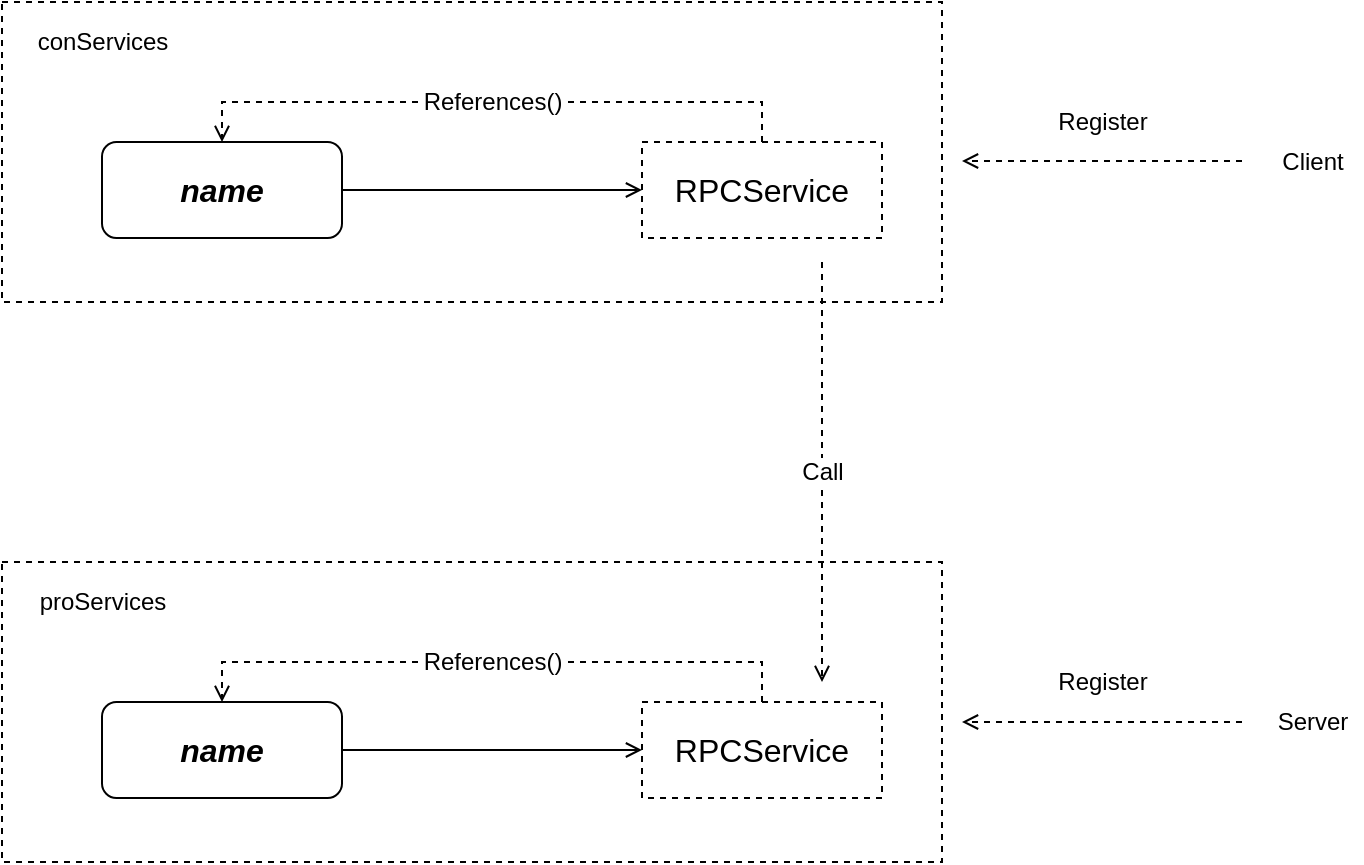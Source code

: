 <mxfile version="12.6.5" type="device" pages="3"><diagram id="veroIid8GtMyDfBm8_H8" name="consumer-provider"><mxGraphModel dx="946" dy="680" grid="1" gridSize="10" guides="1" tooltips="1" connect="1" arrows="1" fold="1" page="1" pageScale="1" pageWidth="850" pageHeight="1100" math="0" shadow="0"><root><mxCell id="0"/><mxCell id="1" parent="0"/><mxCell id="cSH93igRojIt0S8pr1zq-5" value="" style="rounded=0;whiteSpace=wrap;html=1;dashed=1;fillColor=#ffffff;fontSize=12;" vertex="1" parent="1"><mxGeometry x="50" y="330" width="470" height="150" as="geometry"/></mxCell><mxCell id="cSH93igRojIt0S8pr1zq-3" style="edgeStyle=orthogonalEdgeStyle;rounded=0;orthogonalLoop=1;jettySize=auto;html=1;exitX=1;exitY=0.5;exitDx=0;exitDy=0;fontSize=16;endArrow=open;endFill=0;" edge="1" parent="1" source="cSH93igRojIt0S8pr1zq-1" target="cSH93igRojIt0S8pr1zq-2"><mxGeometry relative="1" as="geometry"/></mxCell><mxCell id="cSH93igRojIt0S8pr1zq-1" value="name" style="rounded=1;whiteSpace=wrap;html=1;fontSize=16;fontStyle=3" vertex="1" parent="1"><mxGeometry x="100" y="400" width="120" height="48" as="geometry"/></mxCell><mxCell id="cSH93igRojIt0S8pr1zq-4" value="References()" style="edgeStyle=orthogonalEdgeStyle;rounded=0;orthogonalLoop=1;jettySize=auto;html=1;exitX=0.5;exitY=0;exitDx=0;exitDy=0;entryX=0.5;entryY=0;entryDx=0;entryDy=0;endArrow=open;endFill=0;fontSize=12;dashed=1;" edge="1" parent="1" source="cSH93igRojIt0S8pr1zq-2" target="cSH93igRojIt0S8pr1zq-1"><mxGeometry relative="1" as="geometry"/></mxCell><mxCell id="cSH93igRojIt0S8pr1zq-2" value="RPCService" style="rounded=0;whiteSpace=wrap;html=1;fontSize=16;fillColor=#ffffff;dashed=1;" vertex="1" parent="1"><mxGeometry x="370" y="400" width="120" height="48" as="geometry"/></mxCell><mxCell id="cSH93igRojIt0S8pr1zq-6" value="proServices" style="text;html=1;align=center;verticalAlign=middle;resizable=0;points=[];autosize=1;fontSize=12;" vertex="1" parent="1"><mxGeometry x="60" y="340" width="80" height="20" as="geometry"/></mxCell><mxCell id="cSH93igRojIt0S8pr1zq-7" value="" style="rounded=0;whiteSpace=wrap;html=1;dashed=1;fillColor=#ffffff;fontSize=12;" vertex="1" parent="1"><mxGeometry x="50" y="50" width="470" height="150" as="geometry"/></mxCell><mxCell id="cSH93igRojIt0S8pr1zq-8" style="edgeStyle=orthogonalEdgeStyle;rounded=0;orthogonalLoop=1;jettySize=auto;html=1;exitX=1;exitY=0.5;exitDx=0;exitDy=0;fontSize=16;endArrow=open;endFill=0;" edge="1" parent="1" source="cSH93igRojIt0S8pr1zq-9" target="cSH93igRojIt0S8pr1zq-11"><mxGeometry relative="1" as="geometry"/></mxCell><mxCell id="cSH93igRojIt0S8pr1zq-9" value="name" style="rounded=1;whiteSpace=wrap;html=1;fontSize=16;fontStyle=3" vertex="1" parent="1"><mxGeometry x="100" y="120" width="120" height="48" as="geometry"/></mxCell><mxCell id="cSH93igRojIt0S8pr1zq-10" value="References()" style="edgeStyle=orthogonalEdgeStyle;rounded=0;orthogonalLoop=1;jettySize=auto;html=1;exitX=0.5;exitY=0;exitDx=0;exitDy=0;entryX=0.5;entryY=0;entryDx=0;entryDy=0;endArrow=open;endFill=0;fontSize=12;dashed=1;" edge="1" parent="1" source="cSH93igRojIt0S8pr1zq-11" target="cSH93igRojIt0S8pr1zq-9"><mxGeometry relative="1" as="geometry"/></mxCell><mxCell id="cSH93igRojIt0S8pr1zq-11" value="RPCService" style="rounded=0;whiteSpace=wrap;html=1;fontSize=16;fillColor=#ffffff;dashed=1;" vertex="1" parent="1"><mxGeometry x="370" y="120" width="120" height="48" as="geometry"/></mxCell><mxCell id="cSH93igRojIt0S8pr1zq-12" value="conServices" style="text;html=1;align=center;verticalAlign=middle;resizable=0;points=[];autosize=1;fontSize=12;" vertex="1" parent="1"><mxGeometry x="60" y="60" width="80" height="20" as="geometry"/></mxCell><mxCell id="cSH93igRojIt0S8pr1zq-13" value="Client" style="text;html=1;align=center;verticalAlign=middle;resizable=0;points=[];autosize=1;fontSize=12;" vertex="1" parent="1"><mxGeometry x="680" y="120" width="50" height="20" as="geometry"/></mxCell><mxCell id="cSH93igRojIt0S8pr1zq-14" value="Server" style="text;html=1;align=center;verticalAlign=middle;resizable=0;points=[];autosize=1;fontSize=12;" vertex="1" parent="1"><mxGeometry x="680" y="400" width="50" height="20" as="geometry"/></mxCell><mxCell id="cSH93igRojIt0S8pr1zq-15" value="" style="endArrow=open;html=1;dashed=1;fontSize=12;endFill=0;" edge="1" parent="1"><mxGeometry width="50" height="50" relative="1" as="geometry"><mxPoint x="670" y="410" as="sourcePoint"/><mxPoint x="530" y="410" as="targetPoint"/></mxGeometry></mxCell><mxCell id="cSH93igRojIt0S8pr1zq-16" value="Register" style="text;html=1;align=center;verticalAlign=middle;resizable=0;points=[];autosize=1;fontSize=12;" vertex="1" parent="1"><mxGeometry x="570" y="380" width="60" height="20" as="geometry"/></mxCell><mxCell id="cSH93igRojIt0S8pr1zq-17" value="" style="endArrow=open;html=1;dashed=1;fontSize=12;endFill=0;" edge="1" parent="1"><mxGeometry width="50" height="50" relative="1" as="geometry"><mxPoint x="670" y="129.5" as="sourcePoint"/><mxPoint x="530" y="129.5" as="targetPoint"/></mxGeometry></mxCell><mxCell id="cSH93igRojIt0S8pr1zq-18" value="Register" style="text;html=1;align=center;verticalAlign=middle;resizable=0;points=[];autosize=1;fontSize=12;" vertex="1" parent="1"><mxGeometry x="570" y="100" width="60" height="20" as="geometry"/></mxCell><mxCell id="cSH93igRojIt0S8pr1zq-19" value="Call" style="endArrow=open;html=1;dashed=1;fontSize=12;endFill=0;" edge="1" parent="1"><mxGeometry width="50" height="50" relative="1" as="geometry"><mxPoint x="460" y="180" as="sourcePoint"/><mxPoint x="460" y="390" as="targetPoint"/></mxGeometry></mxCell></root></mxGraphModel></diagram><diagram id="GlZA-EW6GJeinKVtOB_a" name="protocol-dubbo-extension"><mxGraphModel dx="946" dy="680" grid="1" gridSize="10" guides="1" tooltips="1" connect="1" arrows="1" fold="1" page="1" pageScale="1" pageWidth="850" pageHeight="1100" math="0" shadow="0"><root><mxCell id="cbuHNPeMsA_85KcvKkK4-0"/><mxCell id="cbuHNPeMsA_85KcvKkK4-1" parent="cbuHNPeMsA_85KcvKkK4-0"/><mxCell id="6rv5fnzqFoZkt5t2jVnz-82" value="" style="rounded=0;whiteSpace=wrap;html=1;fillColor=#ffffff;fontSize=12;align=left;dashed=1;strokeColor=#FF0000;" vertex="1" parent="cbuHNPeMsA_85KcvKkK4-1"><mxGeometry x="290" y="718" width="120" height="72" as="geometry"/></mxCell><mxCell id="6rv5fnzqFoZkt5t2jVnz-2" style="edgeStyle=orthogonalEdgeStyle;rounded=0;orthogonalLoop=1;jettySize=auto;html=1;exitX=1;exitY=0.5;exitDx=0;exitDy=0;entryX=0;entryY=0.5;entryDx=0;entryDy=0;dashed=1;endArrow=open;endFill=0;fontSize=12;" edge="1" parent="cbuHNPeMsA_85KcvKkK4-1" source="6rv5fnzqFoZkt5t2jVnz-0" target="6rv5fnzqFoZkt5t2jVnz-1"><mxGeometry relative="1" as="geometry"/></mxCell><mxCell id="6rv5fnzqFoZkt5t2jVnz-0" value="dubbo" style="rounded=1;whiteSpace=wrap;html=1;fontSize=16;fontStyle=3" vertex="1" parent="cbuHNPeMsA_85KcvKkK4-1"><mxGeometry x="80" y="480" width="120" height="48" as="geometry"/></mxCell><mxCell id="6rv5fnzqFoZkt5t2jVnz-25" style="edgeStyle=orthogonalEdgeStyle;rounded=0;orthogonalLoop=1;jettySize=auto;html=1;exitX=0.5;exitY=0;exitDx=0;exitDy=0;endArrow=block;endFill=0;fontSize=12;entryX=0.5;entryY=1;entryDx=0;entryDy=0;dashed=1;" edge="1" parent="cbuHNPeMsA_85KcvKkK4-1" source="6rv5fnzqFoZkt5t2jVnz-1" target="6rv5fnzqFoZkt5t2jVnz-4"><mxGeometry relative="1" as="geometry"><mxPoint x="370" y="368" as="targetPoint"/></mxGeometry></mxCell><mxCell id="6rv5fnzqFoZkt5t2jVnz-1" value="DubboProtocol" style="rounded=0;whiteSpace=wrap;html=1;fontSize=16;fillColor=#ffffff;" vertex="1" parent="cbuHNPeMsA_85KcvKkK4-1"><mxGeometry x="310" y="480" width="120" height="48" as="geometry"/></mxCell><mxCell id="6rv5fnzqFoZkt5t2jVnz-7" value="&lt;span style=&quot;background-color: rgb(248 , 249 , 250)&quot;&gt;Refer()&lt;/span&gt;" style="rounded=0;orthogonalLoop=1;jettySize=auto;html=1;exitX=0.5;exitY=0;exitDx=0;exitDy=0;dashed=1;endArrow=open;endFill=0;fontSize=12;entryX=0.5;entryY=1;entryDx=0;entryDy=0;" edge="1" parent="cbuHNPeMsA_85KcvKkK4-1" source="6rv5fnzqFoZkt5t2jVnz-4" target="6rv5fnzqFoZkt5t2jVnz-10"><mxGeometry relative="1" as="geometry"/></mxCell><mxCell id="6rv5fnzqFoZkt5t2jVnz-42" style="edgeStyle=orthogonalEdgeStyle;rounded=0;orthogonalLoop=1;jettySize=auto;html=1;exitX=0;exitY=0.5;exitDx=0;exitDy=0;entryX=0;entryY=0.5;entryDx=0;entryDy=0;dashed=1;endArrow=open;endFill=0;fontSize=12;" edge="1" parent="cbuHNPeMsA_85KcvKkK4-1" source="6rv5fnzqFoZkt5t2jVnz-4" target="6rv5fnzqFoZkt5t2jVnz-6"><mxGeometry relative="1" as="geometry"/></mxCell><mxCell id="6rv5fnzqFoZkt5t2jVnz-4" value="Protocol" style="rounded=0;whiteSpace=wrap;html=1;fontSize=16;fillColor=#ffffff;dashed=1;" vertex="1" parent="cbuHNPeMsA_85KcvKkK4-1"><mxGeometry x="310" y="330" width="120" height="48" as="geometry"/></mxCell><mxCell id="6rv5fnzqFoZkt5t2jVnz-6" value="Exporter" style="rounded=0;whiteSpace=wrap;html=1;fontSize=16;fillColor=#ffffff;dashed=1;" vertex="1" parent="cbuHNPeMsA_85KcvKkK4-1"><mxGeometry x="310" y="30" width="120" height="48" as="geometry"/></mxCell><mxCell id="6rv5fnzqFoZkt5t2jVnz-13" value="&lt;span style=&quot;background-color: rgb(248 , 249 , 250)&quot;&gt;GetInvoker()&lt;/span&gt;" style="edgeStyle=orthogonalEdgeStyle;rounded=0;orthogonalLoop=1;jettySize=auto;html=1;entryX=0.5;entryY=0;entryDx=0;entryDy=0;dashed=1;endArrow=open;endFill=0;fontSize=12;exitX=0.5;exitY=1;exitDx=0;exitDy=0;" edge="1" parent="cbuHNPeMsA_85KcvKkK4-1" source="6rv5fnzqFoZkt5t2jVnz-6" target="6rv5fnzqFoZkt5t2jVnz-10"><mxGeometry relative="1" as="geometry"><mxPoint x="290" y="110" as="sourcePoint"/></mxGeometry></mxCell><mxCell id="6rv5fnzqFoZkt5t2jVnz-65" value="Invoke()" style="edgeStyle=orthogonalEdgeStyle;rounded=0;orthogonalLoop=1;jettySize=auto;html=1;exitX=1;exitY=0.5;exitDx=0;exitDy=0;dashed=1;endArrow=open;endFill=0;fontSize=12;" edge="1" parent="cbuHNPeMsA_85KcvKkK4-1" source="6rv5fnzqFoZkt5t2jVnz-10" target="6rv5fnzqFoZkt5t2jVnz-64"><mxGeometry relative="1" as="geometry"/></mxCell><mxCell id="6rv5fnzqFoZkt5t2jVnz-10" value="Invoker" style="rounded=0;whiteSpace=wrap;html=1;fontSize=16;fillColor=#ffffff;dashed=1;" vertex="1" parent="cbuHNPeMsA_85KcvKkK4-1"><mxGeometry x="310" y="180" width="120" height="48" as="geometry"/></mxCell><mxCell id="6rv5fnzqFoZkt5t2jVnz-35" value="invokers" style="edgeStyle=orthogonalEdgeStyle;rounded=0;orthogonalLoop=1;jettySize=auto;html=1;exitX=0;exitY=0.25;exitDx=0;exitDy=0;entryX=0;entryY=0.5;entryDx=0;entryDy=0;endArrow=open;endFill=0;fontSize=12;" edge="1" parent="cbuHNPeMsA_85KcvKkK4-1" source="6rv5fnzqFoZkt5t2jVnz-37" target="6rv5fnzqFoZkt5t2jVnz-38"><mxGeometry relative="1" as="geometry"/></mxCell><mxCell id="6rv5fnzqFoZkt5t2jVnz-47" value="exporterMap" style="edgeStyle=orthogonalEdgeStyle;rounded=0;orthogonalLoop=1;jettySize=auto;html=1;exitX=1;exitY=0.5;exitDx=0;exitDy=0;entryX=0;entryY=0.5;entryDx=0;entryDy=0;endArrow=open;endFill=0;fontSize=12;" edge="1" parent="cbuHNPeMsA_85KcvKkK4-1" source="6rv5fnzqFoZkt5t2jVnz-37" target="6rv5fnzqFoZkt5t2jVnz-41"><mxGeometry relative="1" as="geometry"/></mxCell><mxCell id="6rv5fnzqFoZkt5t2jVnz-37" value="BaseProtocol" style="rounded=0;whiteSpace=wrap;html=1;fontSize=16;fillColor=#ffffff;" vertex="1" parent="cbuHNPeMsA_85KcvKkK4-1"><mxGeometry x="300" y="860" width="120" height="48" as="geometry"/></mxCell><mxCell id="6rv5fnzqFoZkt5t2jVnz-38" value="" style="rounded=0;whiteSpace=wrap;html=1;fontSize=16;fillColor=#ffffff;" vertex="1" parent="cbuHNPeMsA_85KcvKkK4-1"><mxGeometry x="300" y="730" width="32" height="48" as="geometry"/></mxCell><mxCell id="6rv5fnzqFoZkt5t2jVnz-39" value="" style="rounded=0;whiteSpace=wrap;html=1;fontSize=16;fillColor=#ffffff;" vertex="1" parent="cbuHNPeMsA_85KcvKkK4-1"><mxGeometry x="332" y="730" width="32" height="48" as="geometry"/></mxCell><mxCell id="6rv5fnzqFoZkt5t2jVnz-54" value="append" style="edgeStyle=orthogonalEdgeStyle;rounded=0;orthogonalLoop=1;jettySize=auto;html=1;endArrow=open;endFill=0;fontSize=12;dashed=1;" edge="1" parent="cbuHNPeMsA_85KcvKkK4-1" target="6rv5fnzqFoZkt5t2jVnz-40"><mxGeometry relative="1" as="geometry"><mxPoint x="380" y="650" as="targetPoint"/><mxPoint x="380" y="660" as="sourcePoint"/></mxGeometry></mxCell><mxCell id="6rv5fnzqFoZkt5t2jVnz-40" value="" style="rounded=0;whiteSpace=wrap;html=1;fontSize=16;fillColor=#d5e8d4;strokeColor=#82b366;" vertex="1" parent="cbuHNPeMsA_85KcvKkK4-1"><mxGeometry x="364" y="730" width="32" height="48" as="geometry"/></mxCell><mxCell id="6rv5fnzqFoZkt5t2jVnz-58" style="edgeStyle=orthogonalEdgeStyle;rounded=0;orthogonalLoop=1;jettySize=auto;html=1;exitX=1;exitY=0.5;exitDx=0;exitDy=0;entryX=0;entryY=0.5;entryDx=0;entryDy=0;dashed=1;endArrow=open;endFill=0;fontSize=12;" edge="1" parent="cbuHNPeMsA_85KcvKkK4-1" source="6rv5fnzqFoZkt5t2jVnz-41" target="6rv5fnzqFoZkt5t2jVnz-57"><mxGeometry relative="1" as="geometry"/></mxCell><mxCell id="6rv5fnzqFoZkt5t2jVnz-41" value="Map" style="rounded=0;whiteSpace=wrap;html=1;fontSize=16;fillColor=#dae8fc;strokeColor=#6c8ebf;" vertex="1" parent="cbuHNPeMsA_85KcvKkK4-1"><mxGeometry x="540" y="860" width="120" height="48" as="geometry"/></mxCell><mxCell id="6rv5fnzqFoZkt5t2jVnz-43" value="Export(Invoker)" style="text;html=1;align=center;verticalAlign=middle;resizable=0;points=[];autosize=1;fontSize=12;" vertex="1" parent="cbuHNPeMsA_85KcvKkK4-1"><mxGeometry x="180" y="194" width="100" height="20" as="geometry"/></mxCell><mxCell id="6rv5fnzqFoZkt5t2jVnz-44" value="" style="endArrow=none;dashed=1;html=1;fontSize=12;" edge="1" parent="cbuHNPeMsA_85KcvKkK4-1"><mxGeometry width="50" height="50" relative="1" as="geometry"><mxPoint x="10" y="560" as="sourcePoint"/><mxPoint x="930" y="560" as="targetPoint"/></mxGeometry></mxCell><mxCell id="6rv5fnzqFoZkt5t2jVnz-46" style="edgeStyle=orthogonalEdgeStyle;rounded=0;orthogonalLoop=1;jettySize=auto;html=1;exitX=1;exitY=0.5;exitDx=0;exitDy=0;endArrow=open;endFill=0;fontSize=12;" edge="1" parent="cbuHNPeMsA_85KcvKkK4-1" source="6rv5fnzqFoZkt5t2jVnz-45" target="6rv5fnzqFoZkt5t2jVnz-37"><mxGeometry relative="1" as="geometry"/></mxCell><mxCell id="6rv5fnzqFoZkt5t2jVnz-45" value="DubboProtocol" style="rounded=0;whiteSpace=wrap;html=1;fontSize=16;fillColor=#ffffff;" vertex="1" parent="cbuHNPeMsA_85KcvKkK4-1"><mxGeometry x="60" y="860" width="120" height="48" as="geometry"/></mxCell><mxCell id="6rv5fnzqFoZkt5t2jVnz-48" value="protocol" style="text;html=1;align=left;verticalAlign=middle;resizable=0;points=[];autosize=1;fontSize=12;" vertex="1" parent="cbuHNPeMsA_85KcvKkK4-1"><mxGeometry x="310" y="10" width="60" height="20" as="geometry"/></mxCell><mxCell id="6rv5fnzqFoZkt5t2jVnz-49" value="protocol" style="text;html=1;align=left;verticalAlign=middle;resizable=0;points=[];autosize=1;fontSize=12;" vertex="1" parent="cbuHNPeMsA_85KcvKkK4-1"><mxGeometry x="310" y="160" width="60" height="20" as="geometry"/></mxCell><mxCell id="6rv5fnzqFoZkt5t2jVnz-50" value="protocol" style="text;html=1;align=left;verticalAlign=middle;resizable=0;points=[];autosize=1;fontSize=12;" vertex="1" parent="cbuHNPeMsA_85KcvKkK4-1"><mxGeometry x="310" y="310" width="60" height="20" as="geometry"/></mxCell><mxCell id="6rv5fnzqFoZkt5t2jVnz-51" value="dubbo" style="text;html=1;align=left;verticalAlign=middle;resizable=0;points=[];autosize=1;fontSize=12;" vertex="1" parent="cbuHNPeMsA_85KcvKkK4-1"><mxGeometry x="310" y="460" width="50" height="20" as="geometry"/></mxCell><mxCell id="6rv5fnzqFoZkt5t2jVnz-60" value="key" style="edgeStyle=orthogonalEdgeStyle;rounded=0;orthogonalLoop=1;jettySize=auto;html=1;exitX=1;exitY=0.75;exitDx=0;exitDy=0;entryX=0.25;entryY=0;entryDx=0;entryDy=0;endArrow=open;endFill=0;fontSize=12;" edge="1" parent="cbuHNPeMsA_85KcvKkK4-1" source="6rv5fnzqFoZkt5t2jVnz-53" target="6rv5fnzqFoZkt5t2jVnz-57"><mxGeometry relative="1" as="geometry"/></mxCell><mxCell id="6rv5fnzqFoZkt5t2jVnz-61" value="Unexport: remove key from map" style="edgeStyle=orthogonalEdgeStyle;rounded=0;orthogonalLoop=1;jettySize=auto;html=1;exitX=0;exitY=0.5;exitDx=0;exitDy=0;entryX=0;entryY=0.25;entryDx=0;entryDy=0;endArrow=open;endFill=0;fontSize=12;dashed=1;" edge="1" parent="cbuHNPeMsA_85KcvKkK4-1" source="6rv5fnzqFoZkt5t2jVnz-53" target="6rv5fnzqFoZkt5t2jVnz-41"><mxGeometry relative="1" as="geometry"/></mxCell><mxCell id="6rv5fnzqFoZkt5t2jVnz-53" value="BaseExporter" style="rounded=0;whiteSpace=wrap;html=1;fontSize=16;fillColor=#ffffff;" vertex="1" parent="cbuHNPeMsA_85KcvKkK4-1"><mxGeometry x="540" y="730" width="120" height="48" as="geometry"/></mxCell><mxCell id="6rv5fnzqFoZkt5t2jVnz-55" value="SetInvokers" style="text;html=1;align=center;verticalAlign=middle;resizable=0;points=[];autosize=1;fontSize=12;" vertex="1" parent="cbuHNPeMsA_85KcvKkK4-1"><mxGeometry x="340" y="640" width="80" height="20" as="geometry"/></mxCell><mxCell id="6rv5fnzqFoZkt5t2jVnz-59" style="edgeStyle=orthogonalEdgeStyle;rounded=0;orthogonalLoop=1;jettySize=auto;html=1;exitX=0.5;exitY=0;exitDx=0;exitDy=0;entryX=1;entryY=0.25;entryDx=0;entryDy=0;dashed=1;endArrow=open;endFill=0;fontSize=12;" edge="1" parent="cbuHNPeMsA_85KcvKkK4-1" source="6rv5fnzqFoZkt5t2jVnz-57" target="6rv5fnzqFoZkt5t2jVnz-53"><mxGeometry relative="1" as="geometry"/></mxCell><mxCell id="6rv5fnzqFoZkt5t2jVnz-57" value="key: string" style="rounded=1;whiteSpace=wrap;html=1;fontSize=16;fillColor=#dae8fc;strokeColor=#6c8ebf;fontStyle=3" vertex="1" parent="cbuHNPeMsA_85KcvKkK4-1"><mxGeometry x="780" y="860" width="120" height="48" as="geometry"/></mxCell><mxCell id="6rv5fnzqFoZkt5t2jVnz-68" style="edgeStyle=orthogonalEdgeStyle;rounded=0;orthogonalLoop=1;jettySize=auto;html=1;exitX=1;exitY=0.5;exitDx=0;exitDy=0;dashed=1;endArrow=open;endFill=0;fontSize=12;" edge="1" parent="cbuHNPeMsA_85KcvKkK4-1" source="6rv5fnzqFoZkt5t2jVnz-62" target="6rv5fnzqFoZkt5t2jVnz-67"><mxGeometry relative="1" as="geometry"/></mxCell><mxCell id="6rv5fnzqFoZkt5t2jVnz-62" value="BaseInvoker" style="rounded=0;whiteSpace=wrap;html=1;fontSize=16;fillColor=#ffffff;" vertex="1" parent="cbuHNPeMsA_85KcvKkK4-1"><mxGeometry x="540" y="990" width="120" height="48" as="geometry"/></mxCell><mxCell id="6rv5fnzqFoZkt5t2jVnz-64" value="Result" style="rounded=0;whiteSpace=wrap;html=1;fontSize=16;fillColor=#ffffff;dashed=1;" vertex="1" parent="cbuHNPeMsA_85KcvKkK4-1"><mxGeometry x="540" y="180" width="120" height="48" as="geometry"/></mxCell><mxCell id="6rv5fnzqFoZkt5t2jVnz-66" value="protocol" style="text;html=1;align=left;verticalAlign=middle;resizable=0;points=[];autosize=1;fontSize=12;" vertex="1" parent="cbuHNPeMsA_85KcvKkK4-1"><mxGeometry x="540" y="160" width="60" height="20" as="geometry"/></mxCell><mxCell id="6rv5fnzqFoZkt5t2jVnz-67" value="RPCResult" style="rounded=0;whiteSpace=wrap;html=1;fontSize=16;fillColor=#ffffff;" vertex="1" parent="cbuHNPeMsA_85KcvKkK4-1"><mxGeometry x="780" y="990" width="120" height="48" as="geometry"/></mxCell><mxCell id="6rv5fnzqFoZkt5t2jVnz-69" value="I. Create Invoker" style="text;html=1;align=center;verticalAlign=middle;resizable=0;points=[];autosize=1;fontSize=12;fontColor=#3333FF;" vertex="1" parent="cbuHNPeMsA_85KcvKkK4-1"><mxGeometry x="396" y="990" width="100" height="20" as="geometry"/></mxCell><mxCell id="6rv5fnzqFoZkt5t2jVnz-70" value="" style="endArrow=classic;html=1;dashed=1;fontSize=12;strokeColor=#3333FF;" edge="1" parent="cbuHNPeMsA_85KcvKkK4-1"><mxGeometry width="50" height="50" relative="1" as="geometry"><mxPoint x="680" y="990" as="sourcePoint"/><mxPoint x="680" y="780" as="targetPoint"/></mxGeometry></mxCell><mxCell id="6rv5fnzqFoZkt5t2jVnz-71" value="" style="endArrow=classic;html=1;dashed=1;fontSize=12;strokeColor=#3333FF;" edge="1" parent="cbuHNPeMsA_85KcvKkK4-1" target="6rv5fnzqFoZkt5t2jVnz-62"><mxGeometry width="50" height="50" relative="1" as="geometry"><mxPoint x="370" y="1014" as="sourcePoint"/><mxPoint x="450" y="990" as="targetPoint"/></mxGeometry></mxCell><mxCell id="6rv5fnzqFoZkt5t2jVnz-72" value="II. Create Exporter" style="text;html=1;align=center;verticalAlign=middle;resizable=0;points=[];autosize=1;fontSize=12;fontColor=#3333FF;" vertex="1" parent="cbuHNPeMsA_85KcvKkK4-1"><mxGeometry x="680" y="940" width="110" height="20" as="geometry"/></mxCell><mxCell id="6rv5fnzqFoZkt5t2jVnz-73" value="" style="endArrow=classic;html=1;dashed=1;fontSize=12;strokeColor=#3333FF;" edge="1" parent="cbuHNPeMsA_85KcvKkK4-1"><mxGeometry width="50" height="50" relative="1" as="geometry"><mxPoint x="630" y="790" as="sourcePoint"/><mxPoint x="630" y="850" as="targetPoint"/></mxGeometry></mxCell><mxCell id="6rv5fnzqFoZkt5t2jVnz-74" value="III. Put" style="text;html=1;align=center;verticalAlign=middle;resizable=0;points=[];autosize=1;fontSize=12;fontColor=#3333FF;" vertex="1" parent="cbuHNPeMsA_85KcvKkK4-1"><mxGeometry x="630" y="810" width="50" height="20" as="geometry"/></mxCell><mxCell id="6rv5fnzqFoZkt5t2jVnz-75" value="protocol" style="text;html=1;align=left;verticalAlign=middle;resizable=0;points=[];autosize=1;fontSize=12;" vertex="1" parent="cbuHNPeMsA_85KcvKkK4-1"><mxGeometry x="540" y="710" width="60" height="20" as="geometry"/></mxCell><mxCell id="6rv5fnzqFoZkt5t2jVnz-77" value="protocol" style="text;html=1;align=left;verticalAlign=middle;resizable=0;points=[];autosize=1;fontSize=12;" vertex="1" parent="cbuHNPeMsA_85KcvKkK4-1"><mxGeometry x="300" y="840" width="60" height="20" as="geometry"/></mxCell><mxCell id="6rv5fnzqFoZkt5t2jVnz-78" value="dubbo" style="text;html=1;align=left;verticalAlign=middle;resizable=0;points=[];autosize=1;fontSize=12;" vertex="1" parent="cbuHNPeMsA_85KcvKkK4-1"><mxGeometry x="60" y="840" width="50" height="20" as="geometry"/></mxCell><mxCell id="6rv5fnzqFoZkt5t2jVnz-79" value="protocol" style="text;html=1;align=left;verticalAlign=middle;resizable=0;points=[];autosize=1;fontSize=12;" vertex="1" parent="cbuHNPeMsA_85KcvKkK4-1"><mxGeometry x="540" y="970" width="60" height="20" as="geometry"/></mxCell><mxCell id="6rv5fnzqFoZkt5t2jVnz-80" value="protocol" style="text;html=1;align=left;verticalAlign=middle;resizable=0;points=[];autosize=1;fontSize=12;" vertex="1" parent="cbuHNPeMsA_85KcvKkK4-1"><mxGeometry x="780" y="970" width="60" height="20" as="geometry"/></mxCell><mxCell id="6rv5fnzqFoZkt5t2jVnz-81" value="sync" style="text;html=1;align=left;verticalAlign=middle;resizable=0;points=[];autosize=1;fontSize=12;" vertex="1" parent="cbuHNPeMsA_85KcvKkK4-1"><mxGeometry x="540" y="840" width="40" height="20" as="geometry"/></mxCell></root></mxGraphModel></diagram><diagram id="O1fEwA5L1JHIr19I6tas" name="dubbo-server-map"><mxGraphModel dx="946" dy="680" grid="1" gridSize="10" guides="1" tooltips="1" connect="1" arrows="1" fold="1" page="1" pageScale="1" pageWidth="850" pageHeight="1100" math="0" shadow="0"><root><mxCell id="Qrqpn5NV9X5kwMcfzeyz-0"/><mxCell id="Qrqpn5NV9X5kwMcfzeyz-1" parent="Qrqpn5NV9X5kwMcfzeyz-0"/><mxCell id="j8GKWX3dbQsy_js-WwhK-4" value="serverMap" style="edgeStyle=orthogonalEdgeStyle;rounded=0;orthogonalLoop=1;jettySize=auto;html=1;exitX=0.5;exitY=1;exitDx=0;exitDy=0;endArrow=open;endFill=0;strokeColor=#000000;fontSize=12;fontColor=#000000;" edge="1" parent="Qrqpn5NV9X5kwMcfzeyz-1" source="j8GKWX3dbQsy_js-WwhK-0" target="j8GKWX3dbQsy_js-WwhK-1"><mxGeometry relative="1" as="geometry"/></mxCell><mxCell id="j8GKWX3dbQsy_js-WwhK-0" value="DubboProtocol" style="rounded=0;whiteSpace=wrap;html=1;fontSize=16;fillColor=#ffffff;" vertex="1" parent="Qrqpn5NV9X5kwMcfzeyz-1"><mxGeometry x="60" y="120" width="120" height="48" as="geometry"/></mxCell><mxCell id="j8GKWX3dbQsy_js-WwhK-3" style="edgeStyle=orthogonalEdgeStyle;rounded=0;orthogonalLoop=1;jettySize=auto;html=1;exitX=1;exitY=0.5;exitDx=0;exitDy=0;dashed=1;endArrow=open;endFill=0;strokeColor=#000000;fontSize=12;fontColor=#000000;" edge="1" parent="Qrqpn5NV9X5kwMcfzeyz-1" source="j8GKWX3dbQsy_js-WwhK-1" target="j8GKWX3dbQsy_js-WwhK-2"><mxGeometry relative="1" as="geometry"/></mxCell><mxCell id="j8GKWX3dbQsy_js-WwhK-1" value="string" style="rounded=1;whiteSpace=wrap;html=1;fontSize=16;fillColor=#dae8fc;fontStyle=3;strokeColor=#6c8ebf;" vertex="1" parent="Qrqpn5NV9X5kwMcfzeyz-1"><mxGeometry x="60" y="280" width="120" height="48" as="geometry"/></mxCell><mxCell id="XDvPlyF3nABJTIkx1XE2-1" value="conf" style="edgeStyle=orthogonalEdgeStyle;rounded=0;orthogonalLoop=1;jettySize=auto;html=1;exitX=1;exitY=0.5;exitDx=0;exitDy=0;endArrow=open;endFill=0;strokeColor=#000000;fontSize=12;fontColor=#000000;" edge="1" parent="Qrqpn5NV9X5kwMcfzeyz-1" source="j8GKWX3dbQsy_js-WwhK-2" target="XDvPlyF3nABJTIkx1XE2-0"><mxGeometry relative="1" as="geometry"/></mxCell><mxCell id="XDvPlyF3nABJTIkx1XE2-4" value="rpcHandler" style="edgeStyle=orthogonalEdgeStyle;rounded=0;orthogonalLoop=1;jettySize=auto;html=1;exitX=0.5;exitY=1;exitDx=0;exitDy=0;entryX=0.5;entryY=0;entryDx=0;entryDy=0;endArrow=open;endFill=0;strokeColor=#000000;fontSize=12;fontColor=#000000;" edge="1" parent="Qrqpn5NV9X5kwMcfzeyz-1" source="j8GKWX3dbQsy_js-WwhK-2" target="XDvPlyF3nABJTIkx1XE2-3"><mxGeometry relative="1" as="geometry"/></mxCell><mxCell id="j8GKWX3dbQsy_js-WwhK-2" value="Server" style="rounded=0;whiteSpace=wrap;html=1;fontSize=16;fillColor=#ffffff;" vertex="1" parent="Qrqpn5NV9X5kwMcfzeyz-1"><mxGeometry x="300" y="280" width="120" height="48" as="geometry"/></mxCell><mxCell id="XDvPlyF3nABJTIkx1XE2-0" value="ServerConfig" style="rounded=0;whiteSpace=wrap;html=1;fontSize=16;fillColor=#ffffff;" vertex="1" parent="Qrqpn5NV9X5kwMcfzeyz-1"><mxGeometry x="540" y="280" width="120" height="48" as="geometry"/></mxCell><mxCell id="XDvPlyF3nABJTIkx1XE2-8" style="edgeStyle=orthogonalEdgeStyle;rounded=0;orthogonalLoop=1;jettySize=auto;html=1;exitX=1;exitY=0.5;exitDx=0;exitDy=0;endArrow=block;endFill=0;strokeColor=#000000;fontSize=12;fontColor=#000000;" edge="1" parent="Qrqpn5NV9X5kwMcfzeyz-1" source="XDvPlyF3nABJTIkx1XE2-2" target="XDvPlyF3nABJTIkx1XE2-6"><mxGeometry relative="1" as="geometry"/></mxCell><mxCell id="XDvPlyF3nABJTIkx1XE2-9" value="Listener()" style="edgeStyle=orthogonalEdgeStyle;rounded=0;orthogonalLoop=1;jettySize=auto;html=1;exitX=0.5;exitY=1;exitDx=0;exitDy=0;endArrow=open;endFill=0;strokeColor=#000000;fontSize=12;fontColor=#000000;dashed=1;entryX=0.5;entryY=0;entryDx=0;entryDy=0;" edge="1" parent="Qrqpn5NV9X5kwMcfzeyz-1" source="XDvPlyF3nABJTIkx1XE2-2" target="XDvPlyF3nABJTIkx1XE2-28"><mxGeometry relative="1" as="geometry"/></mxCell><mxCell id="XDvPlyF3nABJTIkx1XE2-2" value="Server" style="rounded=0;whiteSpace=wrap;html=1;fontSize=16;fillColor=#ffffff;dashed=1;" vertex="1" parent="Qrqpn5NV9X5kwMcfzeyz-1"><mxGeometry x="300" y="640" width="120" height="48" as="geometry"/></mxCell><mxCell id="XDvPlyF3nABJTIkx1XE2-5" value="tcpServer" style="edgeStyle=orthogonalEdgeStyle;rounded=0;orthogonalLoop=1;jettySize=auto;html=1;exitX=0;exitY=0.75;exitDx=0;exitDy=0;endArrow=open;endFill=0;strokeColor=#000000;fontSize=12;fontColor=#000000;entryX=0;entryY=0.5;entryDx=0;entryDy=0;" edge="1" parent="Qrqpn5NV9X5kwMcfzeyz-1" source="j8GKWX3dbQsy_js-WwhK-2" target="XDvPlyF3nABJTIkx1XE2-2"><mxGeometry relative="1" as="geometry"><mxPoint x="60" y="730" as="targetPoint"/></mxGeometry></mxCell><mxCell id="XDvPlyF3nABJTIkx1XE2-11" value="sessionMap" style="edgeStyle=orthogonalEdgeStyle;rounded=0;orthogonalLoop=1;jettySize=auto;html=1;exitX=1;exitY=0.5;exitDx=0;exitDy=0;endArrow=open;endFill=0;strokeColor=#000000;fontSize=12;fontColor=#000000;" edge="1" parent="Qrqpn5NV9X5kwMcfzeyz-1" source="XDvPlyF3nABJTIkx1XE2-3" target="XDvPlyF3nABJTIkx1XE2-10"><mxGeometry relative="1" as="geometry"/></mxCell><mxCell id="XDvPlyF3nABJTIkx1XE2-26" style="edgeStyle=orthogonalEdgeStyle;rounded=0;orthogonalLoop=1;jettySize=auto;html=1;exitX=0.75;exitY=0;exitDx=0;exitDy=0;entryX=0;entryY=0.5;entryDx=0;entryDy=0;endArrow=block;endFill=0;strokeColor=#000000;fontSize=12;fontColor=#000000;dashed=1;" edge="1" parent="Qrqpn5NV9X5kwMcfzeyz-1" source="XDvPlyF3nABJTIkx1XE2-3" target="XDvPlyF3nABJTIkx1XE2-20"><mxGeometry relative="1" as="geometry"/></mxCell><mxCell id="XDvPlyF3nABJTIkx1XE2-3" value="RpcServerHandler" style="rounded=0;whiteSpace=wrap;html=1;fontSize=16;fillColor=#ffffff;" vertex="1" parent="Qrqpn5NV9X5kwMcfzeyz-1"><mxGeometry x="290" y="530" width="140" height="48" as="geometry"/></mxCell><mxCell id="XDvPlyF3nABJTIkx1XE2-6" value="EndPoint" style="rounded=0;whiteSpace=wrap;html=1;fontSize=16;fillColor=#ffffff;dashed=1;" vertex="1" parent="Qrqpn5NV9X5kwMcfzeyz-1"><mxGeometry x="540" y="640" width="120" height="48" as="geometry"/></mxCell><mxCell id="XDvPlyF3nABJTIkx1XE2-13" value="map" style="edgeStyle=orthogonalEdgeStyle;rounded=0;orthogonalLoop=1;jettySize=auto;html=1;exitX=1;exitY=0.5;exitDx=0;exitDy=0;entryX=0;entryY=0.5;entryDx=0;entryDy=0;dashed=1;endArrow=open;endFill=0;strokeColor=#000000;fontSize=12;fontColor=#000000;" edge="1" parent="Qrqpn5NV9X5kwMcfzeyz-1" source="XDvPlyF3nABJTIkx1XE2-10" target="XDvPlyF3nABJTIkx1XE2-12"><mxGeometry relative="1" as="geometry"/></mxCell><mxCell id="XDvPlyF3nABJTIkx1XE2-10" value="Session" style="rounded=0;whiteSpace=wrap;html=1;fontSize=16;fillColor=#ffffff;dashed=1;" vertex="1" parent="Qrqpn5NV9X5kwMcfzeyz-1"><mxGeometry x="540" y="526" width="120" height="48" as="geometry"/></mxCell><mxCell id="XDvPlyF3nABJTIkx1XE2-14" value="session" style="edgeStyle=orthogonalEdgeStyle;rounded=0;orthogonalLoop=1;jettySize=auto;html=1;exitX=0.5;exitY=0;exitDx=0;exitDy=0;entryX=0.5;entryY=0;entryDx=0;entryDy=0;endArrow=open;endFill=0;strokeColor=#000000;fontSize=12;fontColor=#000000;" edge="1" parent="Qrqpn5NV9X5kwMcfzeyz-1" source="XDvPlyF3nABJTIkx1XE2-12" target="XDvPlyF3nABJTIkx1XE2-10"><mxGeometry relative="1" as="geometry"/></mxCell><mxCell id="XDvPlyF3nABJTIkx1XE2-12" value="rpcSession" style="rounded=0;whiteSpace=wrap;html=1;fontSize=16;fillColor=#ffffff;" vertex="1" parent="Qrqpn5NV9X5kwMcfzeyz-1"><mxGeometry x="770" y="526" width="120" height="48" as="geometry"/></mxCell><mxCell id="XDvPlyF3nABJTIkx1XE2-20" value="EventListener" style="rounded=0;whiteSpace=wrap;html=1;fontSize=16;fillColor=#ffffff;dashed=1;" vertex="1" parent="Qrqpn5NV9X5kwMcfzeyz-1"><mxGeometry x="540" y="400" width="120" height="48" as="geometry"/></mxCell><mxCell id="XDvPlyF3nABJTIkx1XE2-28" value="Listener" style="rounded=0;whiteSpace=wrap;html=1;fontSize=16;fillColor=#dae8fc;dashed=1;strokeColor=#6c8ebf;" vertex="1" parent="Qrqpn5NV9X5kwMcfzeyz-1"><mxGeometry x="300" y="760" width="120" height="48" as="geometry"/></mxCell><mxCell id="XDvPlyF3nABJTIkx1XE2-29" value="" style="endArrow=classic;html=1;strokeColor=#3333FF;fontSize=12;fontColor=#000000;" edge="1" parent="Qrqpn5NV9X5kwMcfzeyz-1"><mxGeometry width="50" height="50" relative="1" as="geometry"><mxPoint x="560" y="630" as="sourcePoint"/><mxPoint x="560" y="580" as="targetPoint"/></mxGeometry></mxCell><mxCell id="XDvPlyF3nABJTIkx1XE2-30" value="I. RunEventLoop" style="text;html=1;align=center;verticalAlign=middle;resizable=0;points=[];autosize=1;fontSize=12;fontColor=#3333FF;" vertex="1" parent="Qrqpn5NV9X5kwMcfzeyz-1"><mxGeometry x="560" y="608" width="100" height="20" as="geometry"/></mxCell><mxCell id="XDvPlyF3nABJTIkx1XE2-31" value="" style="endArrow=classic;html=1;strokeColor=#3333FF;fontSize=12;fontColor=#000000;edgeStyle=orthogonalEdgeStyle;" edge="1" parent="Qrqpn5NV9X5kwMcfzeyz-1"><mxGeometry width="50" height="50" relative="1" as="geometry"><mxPoint x="640" y="600" as="sourcePoint"/><mxPoint x="830" y="580" as="targetPoint"/><Array as="points"><mxPoint x="650" y="600"/><mxPoint x="830" y="600"/></Array></mxGeometry></mxCell><mxCell id="XDvPlyF3nABJTIkx1XE2-32" value="II. Create" style="text;html=1;align=center;verticalAlign=middle;resizable=0;points=[];autosize=1;fontSize=12;fontColor=#3333FF;" vertex="1" parent="Qrqpn5NV9X5kwMcfzeyz-1"><mxGeometry x="690" y="578" width="60" height="20" as="geometry"/></mxCell><mxCell id="XDvPlyF3nABJTIkx1XE2-33" value="" style="endArrow=classic;html=1;strokeColor=#3333FF;fontSize=12;fontColor=#000000;edgeStyle=orthogonalEdgeStyle;elbow=vertical;" edge="1" parent="Qrqpn5NV9X5kwMcfzeyz-1"><mxGeometry width="50" height="50" relative="1" as="geometry"><mxPoint x="870" y="520" as="sourcePoint"/><mxPoint x="410" y="520" as="targetPoint"/><Array as="points"><mxPoint x="870" y="490"/><mxPoint x="410" y="490"/></Array></mxGeometry></mxCell><mxCell id="XDvPlyF3nABJTIkx1XE2-34" value="III. Set Event Handler" style="text;html=1;align=center;verticalAlign=middle;resizable=0;points=[];autosize=1;fontSize=12;fontColor=#3333FF;" vertex="1" parent="Qrqpn5NV9X5kwMcfzeyz-1"><mxGeometry x="567" y="464" width="130" height="20" as="geometry"/></mxCell><mxCell id="XDvPlyF3nABJTIkx1XE2-35" value="" style="endArrow=classic;html=1;strokeColor=#3333FF;fontSize=12;fontColor=#000000;edgeStyle=orthogonalEdgeStyle;" edge="1" parent="Qrqpn5NV9X5kwMcfzeyz-1"><mxGeometry width="50" height="50" relative="1" as="geometry"><mxPoint x="390" y="590" as="sourcePoint"/><mxPoint x="600" y="580" as="targetPoint"/><Array as="points"><mxPoint x="390" y="610"/><mxPoint x="600" y="610"/></Array></mxGeometry></mxCell><mxCell id="XDvPlyF3nABJTIkx1XE2-36" value="IV. OnOpen" style="text;html=1;align=center;verticalAlign=middle;resizable=0;points=[];autosize=1;fontSize=12;fontColor=#3333FF;" vertex="1" parent="Qrqpn5NV9X5kwMcfzeyz-1"><mxGeometry x="407" y="593" width="80" height="20" as="geometry"/></mxCell><mxCell id="XDvPlyF3nABJTIkx1XE2-37" value="dubbo" style="text;html=1;align=left;verticalAlign=middle;resizable=0;points=[];autosize=1;fontSize=12;fontColor=#000000;" vertex="1" parent="Qrqpn5NV9X5kwMcfzeyz-1"><mxGeometry x="60" y="100" width="50" height="20" as="geometry"/></mxCell><mxCell id="XDvPlyF3nABJTIkx1XE2-38" value="dubbo" style="text;html=1;align=left;verticalAlign=middle;resizable=0;points=[];autosize=1;fontSize=12;fontColor=#000000;" vertex="1" parent="Qrqpn5NV9X5kwMcfzeyz-1"><mxGeometry x="300" y="260" width="50" height="20" as="geometry"/></mxCell><mxCell id="XDvPlyF3nABJTIkx1XE2-39" value="dubbo" style="text;html=1;align=left;verticalAlign=middle;resizable=0;points=[];autosize=1;fontSize=12;fontColor=#000000;" vertex="1" parent="Qrqpn5NV9X5kwMcfzeyz-1"><mxGeometry x="540" y="260" width="50" height="20" as="geometry"/></mxCell><mxCell id="XDvPlyF3nABJTIkx1XE2-40" value="dubbo" style="text;html=1;align=left;verticalAlign=middle;resizable=0;points=[];autosize=1;fontSize=12;fontColor=#000000;" vertex="1" parent="Qrqpn5NV9X5kwMcfzeyz-1"><mxGeometry x="290" y="510" width="50" height="20" as="geometry"/></mxCell><mxCell id="XDvPlyF3nABJTIkx1XE2-41" value="getty" style="text;html=1;align=left;verticalAlign=middle;resizable=0;points=[];autosize=1;fontSize=12;fontColor=#000000;" vertex="1" parent="Qrqpn5NV9X5kwMcfzeyz-1"><mxGeometry x="300" y="620" width="40" height="20" as="geometry"/></mxCell><mxCell id="XDvPlyF3nABJTIkx1XE2-42" value="getty" style="text;html=1;align=left;verticalAlign=middle;resizable=0;points=[];autosize=1;fontSize=12;fontColor=#000000;" vertex="1" parent="Qrqpn5NV9X5kwMcfzeyz-1"><mxGeometry x="540" y="620" width="40" height="20" as="geometry"/></mxCell><mxCell id="XDvPlyF3nABJTIkx1XE2-43" value="getty" style="text;html=1;align=left;verticalAlign=middle;resizable=0;points=[];autosize=1;fontSize=12;fontColor=#000000;" vertex="1" parent="Qrqpn5NV9X5kwMcfzeyz-1"><mxGeometry x="540" y="506" width="40" height="20" as="geometry"/></mxCell><mxCell id="XDvPlyF3nABJTIkx1XE2-44" value="getty" style="text;html=1;align=left;verticalAlign=middle;resizable=0;points=[];autosize=1;fontSize=12;fontColor=#000000;" vertex="1" parent="Qrqpn5NV9X5kwMcfzeyz-1"><mxGeometry x="540" y="380" width="40" height="20" as="geometry"/></mxCell><mxCell id="XDvPlyF3nABJTIkx1XE2-45" value="dubbo" style="text;html=1;align=left;verticalAlign=middle;resizable=0;points=[];autosize=1;fontSize=12;fontColor=#000000;" vertex="1" parent="Qrqpn5NV9X5kwMcfzeyz-1"><mxGeometry x="770" y="506" width="50" height="20" as="geometry"/></mxCell><mxCell id="XDvPlyF3nABJTIkx1XE2-47" value="net" style="text;html=1;align=left;verticalAlign=middle;resizable=0;points=[];autosize=1;fontSize=12;fontColor=#000000;" vertex="1" parent="Qrqpn5NV9X5kwMcfzeyz-1"><mxGeometry x="300" y="740" width="30" height="20" as="geometry"/></mxCell></root></mxGraphModel></diagram></mxfile>